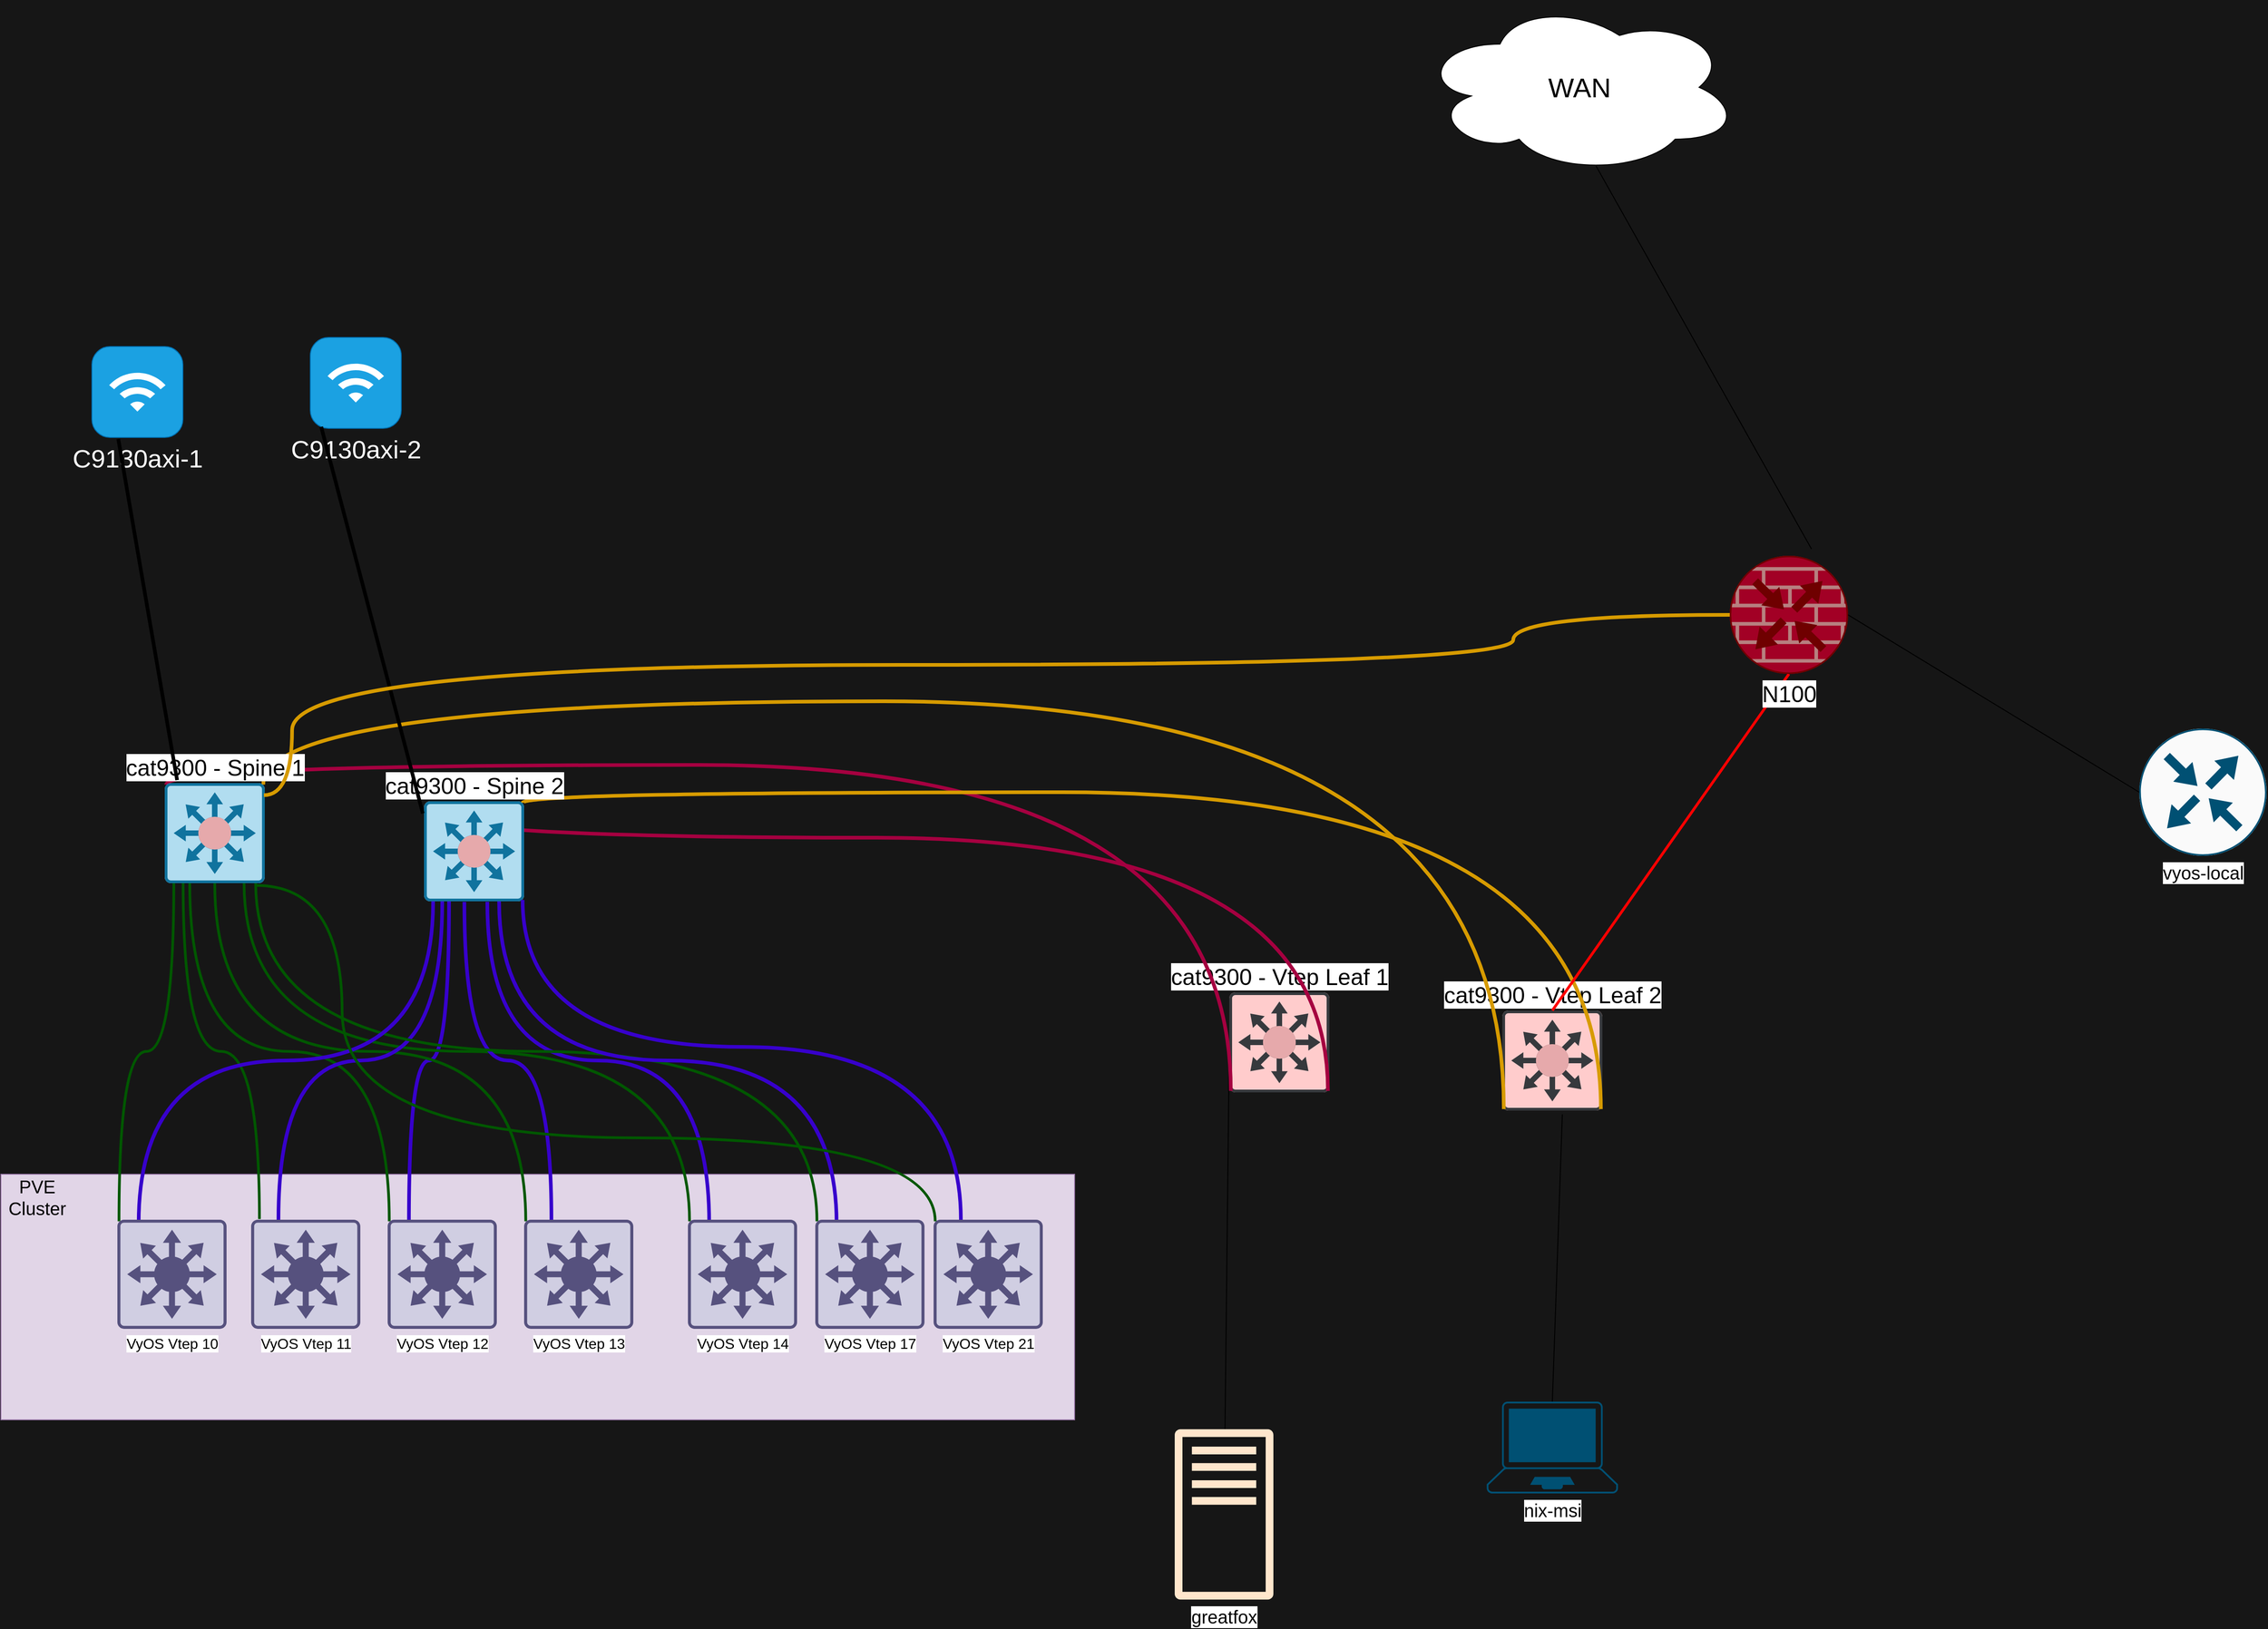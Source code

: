 <mxfile version="26.2.14">
  <diagram name="Page-1" id="Rgjj89eCdvNnS10fGYwV">
    <mxGraphModel dx="5456" dy="3265" grid="1" gridSize="10" guides="1" tooltips="1" connect="1" arrows="1" fold="1" page="1" pageScale="1" pageWidth="850" pageHeight="1100" background="#161616" math="0" shadow="0" adaptiveColors="simple">
      <root>
        <mxCell id="0" />
        <mxCell id="1" parent="0" />
        <mxCell id="LlokaoBQDyI7vfWsaAnD-50" value="" style="group;fillColor=#0050ef;fontColor=#ffffff;strokeColor=#001DBC;" parent="1" vertex="1" connectable="0">
          <mxGeometry x="-1510" y="520" width="1180" height="270" as="geometry" />
        </mxCell>
        <mxCell id="LlokaoBQDyI7vfWsaAnD-48" value="" style="rounded=0;whiteSpace=wrap;html=1;movable=1;resizable=1;rotatable=1;deletable=1;editable=1;locked=0;connectable=1;fillColor=#e1d5e7;strokeColor=#9673a6;" parent="LlokaoBQDyI7vfWsaAnD-50" vertex="1">
          <mxGeometry width="1180" height="270" as="geometry" />
        </mxCell>
        <mxCell id="LlokaoBQDyI7vfWsaAnD-49" value="PVE Cluster" style="text;html=1;align=center;verticalAlign=middle;whiteSpace=wrap;rounded=0;movable=1;resizable=1;rotatable=1;deletable=1;editable=1;locked=0;connectable=1;fontSize=20;" parent="LlokaoBQDyI7vfWsaAnD-50" vertex="1">
          <mxGeometry x="10" y="10" width="60" height="30" as="geometry" />
        </mxCell>
        <mxCell id="M9V0LPsPL5QLTXEZbE1V-1" value="VyOS Vtep 21" style="sketch=0;points=[[0.015,0.015,0],[0.985,0.015,0],[0.985,0.985,0],[0.015,0.985,0],[0.25,0,0],[0.5,0,0],[0.75,0,0],[1,0.25,0],[1,0.5,0],[1,0.75,0],[0.75,1,0],[0.5,1,0],[0.25,1,0],[0,0.75,0],[0,0.5,0],[0,0.25,0]];verticalLabelPosition=bottom;html=1;verticalAlign=top;aspect=fixed;align=center;pointerEvents=1;shape=mxgraph.cisco19.rect;prIcon=l3_switch;fillColor=#d0cee2;strokeColor=#56517e;fontSize=16;labelBackgroundColor=default;" parent="LlokaoBQDyI7vfWsaAnD-50" vertex="1">
          <mxGeometry x="1025" y="50" width="120" height="120" as="geometry" />
        </mxCell>
        <mxCell id="PbtLvo4gmNFbYHyGWxIX-13" style="rounded=0;orthogonalLoop=1;jettySize=auto;html=1;exitX=0;exitY=0.5;exitDx=0;exitDy=0;exitPerimeter=0;endArrow=none;endFill=0;" parent="1" source="LlokaoBQDyI7vfWsaAnD-42" target="PbtLvo4gmNFbYHyGWxIX-12" edge="1">
          <mxGeometry relative="1" as="geometry" />
        </mxCell>
        <mxCell id="LlokaoBQDyI7vfWsaAnD-42" value="cat9300 - Vtep Leaf 1" style="sketch=0;points=[[0.015,0.015,0],[0.985,0.015,0],[0.985,0.985,0],[0.015,0.985,0],[0.25,0,0],[0.5,0,0],[0.75,0,0],[1,0.25,0],[1,0.5,0],[1,0.75,0],[0.75,1,0],[0.5,1,0],[0.25,1,0],[0,0.75,0],[0,0.5,0],[0,0.25,0]];verticalLabelPosition=top;html=1;verticalAlign=bottom;aspect=fixed;align=center;pointerEvents=1;shape=mxgraph.cisco19.rect;prIcon=secure_catalyst_switch_color2;labelBackgroundColor=default;fontSize=25;fillColor=#ffcccc;strokeColor=#36393d;labelPosition=center;" parent="1" vertex="1">
          <mxGeometry x="-160" y="320" width="110" height="110" as="geometry" />
        </mxCell>
        <mxCell id="LlokaoBQDyI7vfWsaAnD-43" value="cat9300 - Vtep Leaf 2" style="sketch=0;points=[[0.015,0.015,0],[0.985,0.015,0],[0.985,0.985,0],[0.015,0.985,0],[0.25,0,0],[0.5,0,0],[0.75,0,0],[1,0.25,0],[1,0.5,0],[1,0.75,0],[0.75,1,0],[0.5,1,0],[0.25,1,0],[0,0.75,0],[0,0.5,0],[0,0.25,0]];verticalLabelPosition=top;html=1;verticalAlign=bottom;aspect=fixed;align=center;pointerEvents=1;shape=mxgraph.cisco19.rect;prIcon=secure_catalyst_switch_color2;labelBackgroundColor=default;fontSize=25;fillColor=#ffcccc;strokeColor=#36393d;labelPosition=center;" parent="1" vertex="1">
          <mxGeometry x="140" y="340" width="110" height="110" as="geometry" />
        </mxCell>
        <mxCell id="LlokaoBQDyI7vfWsaAnD-44" style="rounded=0;orthogonalLoop=1;jettySize=auto;html=1;exitX=0.015;exitY=0.985;exitDx=0;exitDy=0;exitPerimeter=0;entryX=0.015;entryY=0.015;entryDx=0;entryDy=0;entryPerimeter=0;endArrow=none;endFill=0;edgeStyle=orthogonalEdgeStyle;curved=1;strokeWidth=4;fillColor=#d80073;strokeColor=#A50040;" parent="1" source="LlokaoBQDyI7vfWsaAnD-42" target="LlokaoBQDyI7vfWsaAnD-6" edge="1">
          <mxGeometry relative="1" as="geometry">
            <Array as="points">
              <mxPoint x="-158" y="70" />
              <mxPoint x="-1328" y="70" />
            </Array>
          </mxGeometry>
        </mxCell>
        <mxCell id="LlokaoBQDyI7vfWsaAnD-45" style="rounded=0;orthogonalLoop=1;jettySize=auto;html=1;exitX=0.985;exitY=0.985;exitDx=0;exitDy=0;exitPerimeter=0;entryX=0.018;entryY=0.1;entryDx=0;entryDy=0;entryPerimeter=0;endArrow=none;endFill=0;edgeStyle=orthogonalEdgeStyle;curved=1;strokeWidth=4;fillColor=#d80073;strokeColor=#A50040;" parent="1" source="LlokaoBQDyI7vfWsaAnD-42" target="LlokaoBQDyI7vfWsaAnD-10" edge="1">
          <mxGeometry relative="1" as="geometry">
            <Array as="points">
              <mxPoint x="-52" y="150" />
              <mxPoint x="-1043" y="150" />
            </Array>
          </mxGeometry>
        </mxCell>
        <mxCell id="LlokaoBQDyI7vfWsaAnD-46" style="rounded=0;orthogonalLoop=1;jettySize=auto;html=1;exitX=0.015;exitY=0.985;exitDx=0;exitDy=0;exitPerimeter=0;entryX=0.985;entryY=0.015;entryDx=0;entryDy=0;entryPerimeter=0;endArrow=none;endFill=0;edgeStyle=orthogonalEdgeStyle;curved=1;strokeWidth=4;fillColor=#ffcd28;strokeColor=#d79b00;gradientColor=#ffa500;" parent="1" source="LlokaoBQDyI7vfWsaAnD-43" target="LlokaoBQDyI7vfWsaAnD-6" edge="1">
          <mxGeometry relative="1" as="geometry">
            <Array as="points">
              <mxPoint x="142" />
              <mxPoint x="-1222" />
            </Array>
          </mxGeometry>
        </mxCell>
        <mxCell id="LlokaoBQDyI7vfWsaAnD-47" style="rounded=0;orthogonalLoop=1;jettySize=auto;html=1;exitX=0.985;exitY=0.985;exitDx=0;exitDy=0;exitPerimeter=0;entryX=0.985;entryY=0.015;entryDx=0;entryDy=0;entryPerimeter=0;endArrow=none;endFill=0;edgeStyle=orthogonalEdgeStyle;curved=1;strokeWidth=4;fillColor=#ffcd28;strokeColor=#d79b00;gradientColor=#ffa500;" parent="1" source="LlokaoBQDyI7vfWsaAnD-43" target="LlokaoBQDyI7vfWsaAnD-10" edge="1">
          <mxGeometry relative="1" as="geometry">
            <Array as="points">
              <mxPoint x="248" y="100" />
              <mxPoint x="-937" y="100" />
            </Array>
          </mxGeometry>
        </mxCell>
        <mxCell id="PbtLvo4gmNFbYHyGWxIX-12" value="greatfox" style="sketch=0;outlineConnect=0;fillColor=#ffe6cc;strokeColor=#d79b00;dashed=0;verticalLabelPosition=bottom;verticalAlign=top;align=center;html=1;fontSize=20;fontStyle=0;aspect=fixed;pointerEvents=1;shape=mxgraph.aws4.traditional_server;labelBackgroundColor=default;" parent="1" vertex="1">
          <mxGeometry x="-220.0" y="800" width="108.46" height="188" as="geometry" />
        </mxCell>
        <mxCell id="ef0nl-UPp9qs67J5QoKZ-1" value="&lt;font&gt;nix-msi&lt;/font&gt;" style="points=[[0.13,0.02,0],[0.5,0,0],[0.87,0.02,0],[0.885,0.4,0],[0.985,0.985,0],[0.5,1,0],[0.015,0.985,0],[0.115,0.4,0]];verticalLabelPosition=bottom;sketch=0;html=1;verticalAlign=top;aspect=fixed;align=center;pointerEvents=1;shape=mxgraph.cisco19.laptop;fillColor=#005073;strokeColor=none;labelBackgroundColor=default;fontColor=default;fontSize=20;" parent="1" vertex="1">
          <mxGeometry x="122.86" y="770" width="144.29" height="101" as="geometry" />
        </mxCell>
        <mxCell id="ef0nl-UPp9qs67J5QoKZ-2" value="" style="endArrow=none;html=1;rounded=0;entryX=0.6;entryY=1.039;entryDx=0;entryDy=0;entryPerimeter=0;exitX=0.5;exitY=0;exitDx=0;exitDy=0;exitPerimeter=0;" parent="1" source="ef0nl-UPp9qs67J5QoKZ-1" target="LlokaoBQDyI7vfWsaAnD-43" edge="1">
          <mxGeometry width="50" height="50" relative="1" as="geometry">
            <mxPoint x="820" y="350" as="sourcePoint" />
            <mxPoint x="870" y="300" as="targetPoint" />
          </mxGeometry>
        </mxCell>
        <mxCell id="LlokaoBQDyI7vfWsaAnD-18" style="rounded=0;orthogonalLoop=1;jettySize=auto;html=1;exitX=0.076;exitY=-0.006;exitDx=0;exitDy=0;exitPerimeter=0;entryX=0.184;entryY=0.995;entryDx=0;entryDy=0;entryPerimeter=0;strokeColor=#005700;endArrow=none;endFill=0;edgeStyle=orthogonalEdgeStyle;curved=1;fillColor=#008a00;strokeWidth=3;" parent="1" source="LlokaoBQDyI7vfWsaAnD-15" target="LlokaoBQDyI7vfWsaAnD-6" edge="1">
          <mxGeometry relative="1" as="geometry">
            <mxPoint x="-1315.0" y="673.45" as="sourcePoint" />
            <mxPoint x="-1195.15" y="490" as="targetPoint" />
          </mxGeometry>
        </mxCell>
        <mxCell id="LlokaoBQDyI7vfWsaAnD-21" style="rounded=0;orthogonalLoop=1;jettySize=auto;html=1;exitX=0.25;exitY=1;exitDx=0;exitDy=0;exitPerimeter=0;entryX=0.015;entryY=0.015;entryDx=0;entryDy=0;entryPerimeter=0;endArrow=none;endFill=0;edgeStyle=orthogonalEdgeStyle;curved=1;fillColor=#008a00;strokeColor=#005700;strokeWidth=3;" parent="1" source="LlokaoBQDyI7vfWsaAnD-6" target="LlokaoBQDyI7vfWsaAnD-20" edge="1">
          <mxGeometry relative="1" as="geometry" />
        </mxCell>
        <mxCell id="LlokaoBQDyI7vfWsaAnD-22" style="rounded=0;orthogonalLoop=1;jettySize=auto;html=1;exitX=0.25;exitY=1;exitDx=0;exitDy=0;exitPerimeter=0;entryX=0.195;entryY=0.034;entryDx=0;entryDy=0;entryPerimeter=0;endArrow=none;endFill=0;edgeStyle=orthogonalEdgeStyle;curved=1;strokeWidth=4;fillColor=#6a00ff;strokeColor=#3700CC;" parent="1" source="LlokaoBQDyI7vfWsaAnD-10" target="LlokaoBQDyI7vfWsaAnD-20" edge="1">
          <mxGeometry relative="1" as="geometry" />
        </mxCell>
        <mxCell id="LlokaoBQDyI7vfWsaAnD-24" style="rounded=0;orthogonalLoop=1;jettySize=auto;html=1;exitX=0.5;exitY=1;exitDx=0;exitDy=0;exitPerimeter=0;entryX=0.015;entryY=0.015;entryDx=0;entryDy=0;entryPerimeter=0;endArrow=none;endFill=0;edgeStyle=orthogonalEdgeStyle;curved=1;fillColor=#008a00;strokeColor=#005700;strokeWidth=3;" parent="1" source="LlokaoBQDyI7vfWsaAnD-6" target="LlokaoBQDyI7vfWsaAnD-23" edge="1">
          <mxGeometry relative="1" as="geometry">
            <mxPoint x="-1017" y="480" as="sourcePoint" />
          </mxGeometry>
        </mxCell>
        <mxCell id="LlokaoBQDyI7vfWsaAnD-27" style="rounded=0;orthogonalLoop=1;jettySize=auto;html=1;entryX=0.015;entryY=0.015;entryDx=0;entryDy=0;entryPerimeter=0;endArrow=none;endFill=0;exitX=0.793;exitY=0.998;exitDx=0;exitDy=0;exitPerimeter=0;edgeStyle=orthogonalEdgeStyle;curved=1;fillColor=#008a00;strokeColor=#005700;strokeWidth=3;" parent="1" source="LlokaoBQDyI7vfWsaAnD-6" target="LlokaoBQDyI7vfWsaAnD-26" edge="1">
          <mxGeometry relative="1" as="geometry">
            <mxPoint x="-1105" y="480" as="sourcePoint" />
          </mxGeometry>
        </mxCell>
        <mxCell id="LlokaoBQDyI7vfWsaAnD-28" style="rounded=0;orthogonalLoop=1;jettySize=auto;html=1;exitX=0.632;exitY=1.004;exitDx=0;exitDy=0;exitPerimeter=0;entryX=0.195;entryY=0.034;entryDx=0;entryDy=0;entryPerimeter=0;endArrow=none;endFill=0;edgeStyle=orthogonalEdgeStyle;curved=1;strokeWidth=4;fillColor=#6a00ff;strokeColor=#3700CC;" parent="1" source="LlokaoBQDyI7vfWsaAnD-10" target="LlokaoBQDyI7vfWsaAnD-26" edge="1">
          <mxGeometry relative="1" as="geometry">
            <mxPoint x="-637" y="480" as="sourcePoint" />
          </mxGeometry>
        </mxCell>
        <mxCell id="LlokaoBQDyI7vfWsaAnD-29" style="edgeStyle=orthogonalEdgeStyle;rounded=0;orthogonalLoop=1;jettySize=auto;html=1;exitX=0.25;exitY=0;exitDx=0;exitDy=0;exitPerimeter=0;entryX=0.182;entryY=1;entryDx=0;entryDy=0;entryPerimeter=0;endArrow=none;endFill=0;curved=1;strokeWidth=4;fillColor=#6a00ff;strokeColor=#3700CC;" parent="1" source="LlokaoBQDyI7vfWsaAnD-15" target="LlokaoBQDyI7vfWsaAnD-10" edge="1">
          <mxGeometry relative="1" as="geometry" />
        </mxCell>
        <mxCell id="LlokaoBQDyI7vfWsaAnD-30" style="edgeStyle=orthogonalEdgeStyle;rounded=0;orthogonalLoop=1;jettySize=auto;html=1;exitX=0.25;exitY=0;exitDx=0;exitDy=0;exitPerimeter=0;entryX=0.403;entryY=1.006;entryDx=0;entryDy=0;entryPerimeter=0;curved=1;endArrow=none;endFill=0;strokeWidth=4;fillColor=#6a00ff;strokeColor=#3700CC;" parent="1" source="LlokaoBQDyI7vfWsaAnD-23" target="LlokaoBQDyI7vfWsaAnD-10" edge="1">
          <mxGeometry relative="1" as="geometry" />
        </mxCell>
        <mxCell id="LlokaoBQDyI7vfWsaAnD-34" style="rounded=0;orthogonalLoop=1;jettySize=auto;html=1;entryX=0.015;entryY=0.015;entryDx=0;entryDy=0;entryPerimeter=0;endArrow=none;endFill=0;exitX=0.909;exitY=1;exitDx=0;exitDy=0;exitPerimeter=0;edgeStyle=orthogonalEdgeStyle;curved=1;fillColor=#008a00;strokeColor=#005700;strokeWidth=3;" parent="1" source="LlokaoBQDyI7vfWsaAnD-6" target="LlokaoBQDyI7vfWsaAnD-33" edge="1">
          <mxGeometry relative="1" as="geometry">
            <mxPoint x="-1008" y="400" as="sourcePoint" />
          </mxGeometry>
        </mxCell>
        <mxCell id="LlokaoBQDyI7vfWsaAnD-35" style="rounded=0;orthogonalLoop=1;jettySize=auto;html=1;exitX=0.75;exitY=1;exitDx=0;exitDy=0;exitPerimeter=0;entryX=0.195;entryY=0.034;entryDx=0;entryDy=0;entryPerimeter=0;endArrow=none;endFill=0;edgeStyle=orthogonalEdgeStyle;curved=1;strokeWidth=4;fillColor=#6a00ff;strokeColor=#3700CC;" parent="1" source="LlokaoBQDyI7vfWsaAnD-10" target="LlokaoBQDyI7vfWsaAnD-33" edge="1">
          <mxGeometry relative="1" as="geometry">
            <mxPoint x="-636" y="403" as="sourcePoint" />
          </mxGeometry>
        </mxCell>
        <mxCell id="LlokaoBQDyI7vfWsaAnD-37" style="rounded=0;orthogonalLoop=1;jettySize=auto;html=1;entryX=0.015;entryY=0.015;entryDx=0;entryDy=0;entryPerimeter=0;endArrow=none;endFill=0;edgeStyle=orthogonalEdgeStyle;curved=1;exitX=0.091;exitY=1;exitDx=0;exitDy=0;exitPerimeter=0;fillColor=#008a00;strokeColor=#005700;strokeWidth=3;" parent="1" source="LlokaoBQDyI7vfWsaAnD-6" target="LlokaoBQDyI7vfWsaAnD-36" edge="1">
          <mxGeometry relative="1" as="geometry">
            <mxPoint x="-1225" y="410" as="sourcePoint" />
          </mxGeometry>
        </mxCell>
        <mxCell id="LlokaoBQDyI7vfWsaAnD-38" style="rounded=0;orthogonalLoop=1;jettySize=auto;html=1;exitX=0.091;exitY=1;exitDx=0;exitDy=0;exitPerimeter=0;entryX=0.195;entryY=0.034;entryDx=0;entryDy=0;entryPerimeter=0;endArrow=none;endFill=0;edgeStyle=orthogonalEdgeStyle;curved=1;strokeWidth=4;fillColor=#6a00ff;strokeColor=#3700CC;" parent="1" source="LlokaoBQDyI7vfWsaAnD-10" target="LlokaoBQDyI7vfWsaAnD-36" edge="1">
          <mxGeometry relative="1" as="geometry">
            <mxPoint x="-1403" y="403" as="sourcePoint" />
          </mxGeometry>
        </mxCell>
        <mxCell id="LlokaoBQDyI7vfWsaAnD-6" value="cat9300 - Spine 1" style="sketch=0;points=[[0.015,0.015,0],[0.985,0.015,0],[0.985,0.985,0],[0.015,0.985,0],[0.25,0,0],[0.5,0,0],[0.75,0,0],[1,0.25,0],[1,0.5,0],[1,0.75,0],[0.75,1,0],[0.5,1,0],[0.25,1,0],[0,0.75,0],[0,0.5,0],[0,0.25,0]];verticalLabelPosition=top;html=1;verticalAlign=bottom;aspect=fixed;align=center;pointerEvents=1;shape=mxgraph.cisco19.rect;prIcon=secure_catalyst_switch_color2;labelBackgroundColor=default;fontSize=25;fillColor=#b1ddf0;strokeColor=#10739e;labelPosition=center;" parent="1" vertex="1">
          <mxGeometry x="-1330" y="90" width="110" height="110" as="geometry" />
        </mxCell>
        <mxCell id="LlokaoBQDyI7vfWsaAnD-10" value="cat9300 - Spine 2" style="sketch=0;points=[[0.015,0.015,0],[0.985,0.015,0],[0.985,0.985,0],[0.015,0.985,0],[0.25,0,0],[0.5,0,0],[0.75,0,0],[1,0.25,0],[1,0.5,0],[1,0.75,0],[0.75,1,0],[0.5,1,0],[0.25,1,0],[0,0.75,0],[0,0.5,0],[0,0.25,0]];verticalLabelPosition=top;html=1;verticalAlign=bottom;aspect=fixed;align=center;pointerEvents=1;shape=mxgraph.cisco19.rect;prIcon=secure_catalyst_switch_color2;labelBackgroundColor=default;fontSize=25;fillColor=#b1ddf0;strokeColor=#10739e;labelPosition=center;" parent="1" vertex="1">
          <mxGeometry x="-1045" y="110" width="110" height="110" as="geometry" />
        </mxCell>
        <mxCell id="LlokaoBQDyI7vfWsaAnD-15" value="VyOS Vtep 11" style="sketch=0;points=[[0.015,0.015,0],[0.985,0.015,0],[0.985,0.985,0],[0.015,0.985,0],[0.25,0,0],[0.5,0,0],[0.75,0,0],[1,0.25,0],[1,0.5,0],[1,0.75,0],[0.75,1,0],[0.5,1,0],[0.25,1,0],[0,0.75,0],[0,0.5,0],[0,0.25,0]];verticalLabelPosition=bottom;html=1;verticalAlign=top;aspect=fixed;align=center;pointerEvents=1;shape=mxgraph.cisco19.rect;prIcon=l3_switch;fillColor=#d0cee2;strokeColor=#56517e;fontSize=16;labelBackgroundColor=default;" parent="1" vertex="1">
          <mxGeometry x="-1235" y="570" width="120" height="120" as="geometry" />
        </mxCell>
        <mxCell id="LlokaoBQDyI7vfWsaAnD-20" value="VyOS Vtep 12" style="sketch=0;points=[[0.015,0.015,0],[0.985,0.015,0],[0.985,0.985,0],[0.015,0.985,0],[0.25,0,0],[0.5,0,0],[0.75,0,0],[1,0.25,0],[1,0.5,0],[1,0.75,0],[0.75,1,0],[0.5,1,0],[0.25,1,0],[0,0.75,0],[0,0.5,0],[0,0.25,0]];verticalLabelPosition=bottom;html=1;verticalAlign=top;aspect=fixed;align=center;pointerEvents=1;shape=mxgraph.cisco19.rect;prIcon=l3_switch;fillColor=#d0cee2;strokeColor=#56517e;fontSize=16;labelBackgroundColor=default;" parent="1" vertex="1">
          <mxGeometry x="-1085" y="570" width="120" height="120" as="geometry" />
        </mxCell>
        <mxCell id="LlokaoBQDyI7vfWsaAnD-23" value="VyOS Vtep 13" style="sketch=0;points=[[0.015,0.015,0],[0.985,0.015,0],[0.985,0.985,0],[0.015,0.985,0],[0.25,0,0],[0.5,0,0],[0.75,0,0],[1,0.25,0],[1,0.5,0],[1,0.75,0],[0.75,1,0],[0.5,1,0],[0.25,1,0],[0,0.75,0],[0,0.5,0],[0,0.25,0]];verticalLabelPosition=bottom;html=1;verticalAlign=top;aspect=fixed;align=center;pointerEvents=1;shape=mxgraph.cisco19.rect;prIcon=l3_switch;fillColor=#d0cee2;strokeColor=#56517e;fontSize=16;labelBackgroundColor=default;" parent="1" vertex="1">
          <mxGeometry x="-935" y="570" width="120" height="120" as="geometry" />
        </mxCell>
        <mxCell id="LlokaoBQDyI7vfWsaAnD-26" value="VyOS Vtep 14" style="sketch=0;points=[[0.015,0.015,0],[0.985,0.015,0],[0.985,0.985,0],[0.015,0.985,0],[0.25,0,0],[0.5,0,0],[0.75,0,0],[1,0.25,0],[1,0.5,0],[1,0.75,0],[0.75,1,0],[0.5,1,0],[0.25,1,0],[0,0.75,0],[0,0.5,0],[0,0.25,0]];verticalLabelPosition=bottom;html=1;verticalAlign=top;aspect=fixed;align=center;pointerEvents=1;shape=mxgraph.cisco19.rect;prIcon=l3_switch;fillColor=#d0cee2;strokeColor=#56517e;fontSize=16;labelBackgroundColor=default;" parent="1" vertex="1">
          <mxGeometry x="-755" y="570" width="120" height="120" as="geometry" />
        </mxCell>
        <mxCell id="LlokaoBQDyI7vfWsaAnD-33" value="VyOS Vtep 17" style="sketch=0;points=[[0.015,0.015,0],[0.985,0.015,0],[0.985,0.985,0],[0.015,0.985,0],[0.25,0,0],[0.5,0,0],[0.75,0,0],[1,0.25,0],[1,0.5,0],[1,0.75,0],[0.75,1,0],[0.5,1,0],[0.25,1,0],[0,0.75,0],[0,0.5,0],[0,0.25,0]];verticalLabelPosition=bottom;html=1;verticalAlign=top;aspect=fixed;align=center;pointerEvents=1;shape=mxgraph.cisco19.rect;prIcon=l3_switch;fillColor=#d0cee2;strokeColor=#56517e;fontSize=16;labelBackgroundColor=default;" parent="1" vertex="1">
          <mxGeometry x="-615" y="570" width="120" height="120" as="geometry" />
        </mxCell>
        <mxCell id="LlokaoBQDyI7vfWsaAnD-36" value="VyOS Vtep 10" style="sketch=0;points=[[0.015,0.015,0],[0.985,0.015,0],[0.985,0.985,0],[0.015,0.985,0],[0.25,0,0],[0.5,0,0],[0.75,0,0],[1,0.25,0],[1,0.5,0],[1,0.75,0],[0.75,1,0],[0.5,1,0],[0.25,1,0],[0,0.75,0],[0,0.5,0],[0,0.25,0]];verticalLabelPosition=bottom;html=1;verticalAlign=top;aspect=fixed;align=center;pointerEvents=1;shape=mxgraph.cisco19.rect;prIcon=l3_switch;fillColor=#d0cee2;strokeColor=#56517e;fontSize=16;labelBackgroundColor=default;" parent="1" vertex="1">
          <mxGeometry x="-1382" y="570" width="120" height="120" as="geometry" />
        </mxCell>
        <mxCell id="ef0nl-UPp9qs67J5QoKZ-6" value="&lt;font style=&quot;font-size: 30px;&quot;&gt;WAN&lt;/font&gt;" style="ellipse;shape=cloud;whiteSpace=wrap;html=1;" parent="1" vertex="1">
          <mxGeometry x="50" y="-770" width="350" height="190" as="geometry" />
        </mxCell>
        <mxCell id="ef0nl-UPp9qs67J5QoKZ-7" value="" style="endArrow=none;html=1;rounded=0;exitX=0.5;exitY=0;exitDx=0;exitDy=0;exitPerimeter=0;entryX=0.5;entryY=1;entryDx=0;entryDy=0;entryPerimeter=0;strokeWidth=3;strokeColor=#FF0000;" parent="1" source="LlokaoBQDyI7vfWsaAnD-43" target="ef0nl-UPp9qs67J5QoKZ-10" edge="1">
          <mxGeometry width="50" height="50" relative="1" as="geometry">
            <mxPoint x="-250" y="80" as="sourcePoint" />
            <mxPoint x="210.668" y="-102" as="targetPoint" />
          </mxGeometry>
        </mxCell>
        <mxCell id="ef0nl-UPp9qs67J5QoKZ-8" value="" style="endArrow=none;html=1;rounded=0;entryX=0.55;entryY=0.95;entryDx=0;entryDy=0;entryPerimeter=0;exitX=0.691;exitY=-0.057;exitDx=0;exitDy=0;exitPerimeter=0;" parent="1" source="ef0nl-UPp9qs67J5QoKZ-10" target="ef0nl-UPp9qs67J5QoKZ-6" edge="1">
          <mxGeometry width="50" height="50" relative="1" as="geometry">
            <mxPoint x="220.808" y="-290" as="sourcePoint" />
            <mxPoint x="-200" y="30" as="targetPoint" />
          </mxGeometry>
        </mxCell>
        <mxCell id="ef0nl-UPp9qs67J5QoKZ-10" value="&lt;font style=&quot;font-size: 25px;&quot;&gt;N100&lt;/font&gt;" style="sketch=0;points=[[0.5,0,0],[1,0.5,0],[0.5,1,0],[0,0.5,0],[0.145,0.145,0],[0.856,0.145,0],[0.855,0.856,0],[0.145,0.855,0]];verticalLabelPosition=bottom;html=1;verticalAlign=top;aspect=fixed;align=center;pointerEvents=1;shape=mxgraph.cisco19.rect;prIcon=router_with_firewall;fillColor=#a20025;strokeColor=#6F0000;fontColor=default;labelBackgroundColor=default;" parent="1" vertex="1">
          <mxGeometry x="390" y="-160" width="130" height="130" as="geometry" />
        </mxCell>
        <mxCell id="ef0nl-UPp9qs67J5QoKZ-11" value="&lt;font style=&quot;font-size: 28px;&quot;&gt;C9130axi-1&lt;/font&gt;" style="html=1;strokeWidth=1;shadow=0;dashed=0;shape=mxgraph.ios7.misc.wifi;fillColor=#1ba1e2;strokeColor=#006EAF;buttonText=;strokeColor2=#222222;fontSize=20;verticalLabelPosition=bottom;verticalAlign=top;align=center;sketch=0;fontColor=#ffffff;" parent="1" vertex="1">
          <mxGeometry x="-1410" y="-390" width="100" height="100" as="geometry" />
        </mxCell>
        <mxCell id="ef0nl-UPp9qs67J5QoKZ-14" value="" style="endArrow=none;html=1;rounded=0;exitX=1;exitY=0.5;exitDx=0;exitDy=0;exitPerimeter=0;entryX=0;entryY=0.5;entryDx=0;entryDy=0;entryPerimeter=0;" parent="1" source="ef0nl-UPp9qs67J5QoKZ-10" target="ef0nl-UPp9qs67J5QoKZ-15" edge="1">
          <mxGeometry width="50" height="50" relative="1" as="geometry">
            <mxPoint x="540" y="-85" as="sourcePoint" />
            <mxPoint x="820" y="70" as="targetPoint" />
          </mxGeometry>
        </mxCell>
        <mxCell id="ef0nl-UPp9qs67J5QoKZ-15" value="&lt;font style=&quot;font-size: 20px;&quot;&gt;vyos-local&lt;/font&gt;" style="sketch=0;points=[[0.5,0,0],[1,0.5,0],[0.5,1,0],[0,0.5,0],[0.145,0.145,0],[0.856,0.145,0],[0.855,0.856,0],[0.145,0.855,0]];verticalLabelPosition=bottom;html=1;verticalAlign=top;aspect=fixed;align=center;pointerEvents=1;shape=mxgraph.cisco19.rect;prIcon=router;fillColor=#FAFAFA;strokeColor=#005073;labelBackgroundColor=default;fontColor=default;" parent="1" vertex="1">
          <mxGeometry x="840" y="30" width="140" height="140" as="geometry" />
        </mxCell>
        <mxCell id="M9V0LPsPL5QLTXEZbE1V-3" style="rounded=0;orthogonalLoop=1;jettySize=auto;html=1;entryX=0.015;entryY=0.015;entryDx=0;entryDy=0;entryPerimeter=0;endArrow=none;endFill=0;exitX=0.913;exitY=1.023;exitDx=0;exitDy=0;exitPerimeter=0;edgeStyle=orthogonalEdgeStyle;curved=1;fillColor=#008a00;strokeColor=#005700;strokeWidth=3;" parent="1" source="LlokaoBQDyI7vfWsaAnD-6" target="M9V0LPsPL5QLTXEZbE1V-1" edge="1">
          <mxGeometry relative="1" as="geometry">
            <mxPoint x="-1125" y="410" as="sourcePoint" />
            <mxPoint x="-603" y="582" as="targetPoint" />
            <Array as="points">
              <mxPoint x="-1135" y="480" />
              <mxPoint x="-483" y="480" />
            </Array>
          </mxGeometry>
        </mxCell>
        <mxCell id="M9V0LPsPL5QLTXEZbE1V-5" style="rounded=0;orthogonalLoop=1;jettySize=auto;html=1;exitX=0.985;exitY=0.985;exitDx=0;exitDy=0;exitPerimeter=0;entryX=0.25;entryY=0;entryDx=0;entryDy=0;entryPerimeter=0;endArrow=none;endFill=0;edgeStyle=orthogonalEdgeStyle;curved=1;strokeWidth=4;fillColor=#6a00ff;strokeColor=#3700CC;" parent="1" source="LlokaoBQDyI7vfWsaAnD-10" target="M9V0LPsPL5QLTXEZbE1V-1" edge="1">
          <mxGeometry relative="1" as="geometry">
            <mxPoint x="-952" y="230" as="sourcePoint" />
            <mxPoint x="-582" y="584" as="targetPoint" />
            <Array as="points">
              <mxPoint x="-937" y="380" />
              <mxPoint x="-455" y="380" />
            </Array>
          </mxGeometry>
        </mxCell>
        <mxCell id="M9V0LPsPL5QLTXEZbE1V-6" value="&lt;font style=&quot;font-size: 28px;&quot;&gt;C9130axi-2&lt;/font&gt;" style="html=1;strokeWidth=1;shadow=0;dashed=0;shape=mxgraph.ios7.misc.wifi;fillColor=#1ba1e2;strokeColor=#006EAF;buttonText=;strokeColor2=#222222;fontSize=20;verticalLabelPosition=bottom;verticalAlign=top;align=center;sketch=0;fontColor=#ffffff;" parent="1" vertex="1">
          <mxGeometry x="-1170" y="-400" width="100" height="100" as="geometry" />
        </mxCell>
        <mxCell id="M9V0LPsPL5QLTXEZbE1V-8" value="" style="endArrow=none;html=1;rounded=0;exitX=0.124;exitY=-0.03;exitDx=0;exitDy=0;exitPerimeter=0;entryX=0.29;entryY=1.017;entryDx=0;entryDy=0;entryPerimeter=0;strokeWidth=4;" parent="1" source="LlokaoBQDyI7vfWsaAnD-6" target="ef0nl-UPp9qs67J5QoKZ-11" edge="1">
          <mxGeometry width="50" height="50" relative="1" as="geometry">
            <mxPoint x="10" y="250" as="sourcePoint" />
            <mxPoint x="60" y="200" as="targetPoint" />
          </mxGeometry>
        </mxCell>
        <mxCell id="M9V0LPsPL5QLTXEZbE1V-9" value="" style="endArrow=none;html=1;rounded=0;exitX=-0.012;exitY=0.121;exitDx=0;exitDy=0;exitPerimeter=0;entryX=0.12;entryY=0.983;entryDx=0;entryDy=0;entryPerimeter=0;strokeWidth=4;" parent="1" source="LlokaoBQDyI7vfWsaAnD-10" target="M9V0LPsPL5QLTXEZbE1V-6" edge="1">
          <mxGeometry width="50" height="50" relative="1" as="geometry">
            <mxPoint x="-1306" y="97" as="sourcePoint" />
            <mxPoint x="-1080" y="-420" as="targetPoint" />
          </mxGeometry>
        </mxCell>
        <mxCell id="M9V0LPsPL5QLTXEZbE1V-10" style="rounded=0;orthogonalLoop=1;jettySize=auto;html=1;exitX=0;exitY=0.5;exitDx=0;exitDy=0;exitPerimeter=0;entryX=0.991;entryY=0.121;entryDx=0;entryDy=0;entryPerimeter=0;endArrow=none;endFill=0;edgeStyle=orthogonalEdgeStyle;curved=1;strokeWidth=4;fillColor=#ffcd28;strokeColor=#d79b00;gradientColor=#ffa500;" parent="1" source="ef0nl-UPp9qs67J5QoKZ-10" target="LlokaoBQDyI7vfWsaAnD-6" edge="1">
          <mxGeometry relative="1" as="geometry">
            <mxPoint x="152" y="458" as="sourcePoint" />
            <mxPoint x="-1212" y="102" as="targetPoint" />
            <Array as="points">
              <mxPoint x="152" y="-95" />
              <mxPoint x="152" y="-40" />
              <mxPoint x="-1190" y="-40" />
              <mxPoint x="-1190" y="103" />
            </Array>
          </mxGeometry>
        </mxCell>
      </root>
    </mxGraphModel>
  </diagram>
</mxfile>
